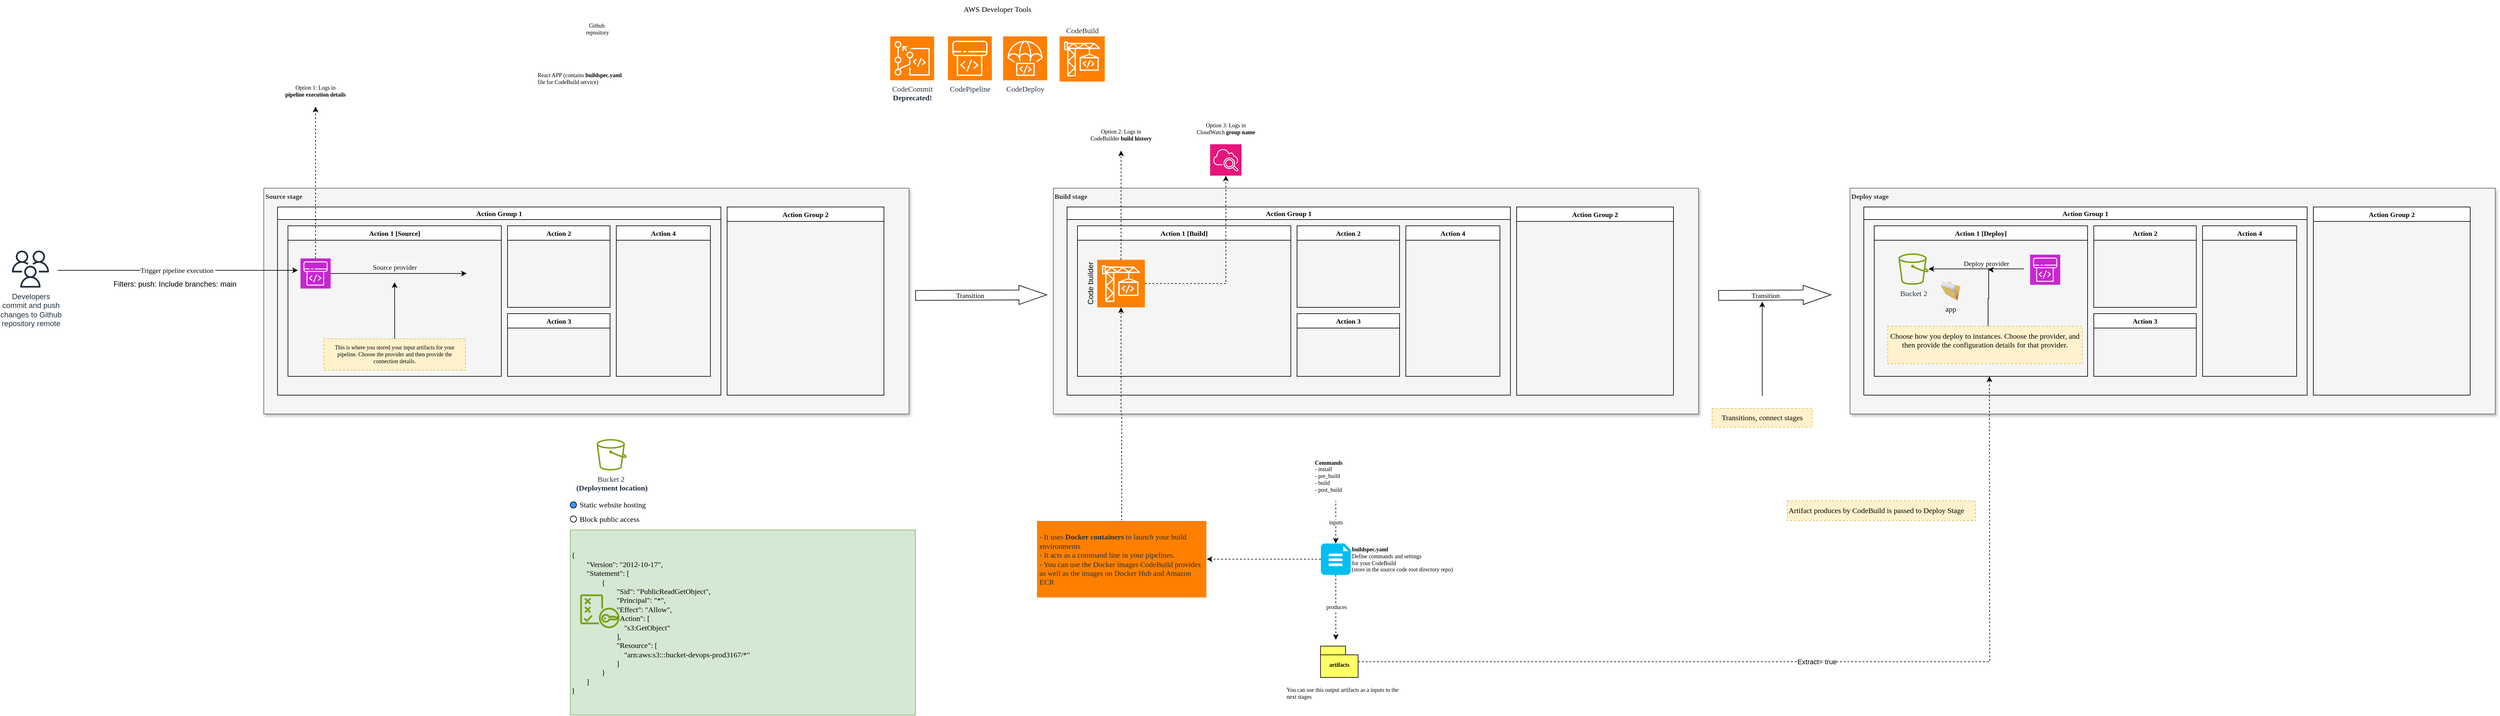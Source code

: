 <mxfile version="24.7.13">
  <diagram name="Page-1" id="1NvH-y7TEMCyPQ8jifrG">
    <mxGraphModel dx="2810" dy="3038" grid="1" gridSize="10" guides="1" tooltips="1" connect="1" arrows="1" fold="1" page="1" pageScale="1" pageWidth="850" pageHeight="1100" math="0" shadow="0">
      <root>
        <mxCell id="0" />
        <mxCell id="1" parent="0" />
        <mxCell id="BULDakXjqyvBfwC28KaT-1" value="&lt;b style=&quot;font-size: 11px;&quot;&gt;Source stage&lt;/b&gt;" style="rounded=0;whiteSpace=wrap;html=1;fillColor=#f5f5f5;verticalAlign=top;align=left;shadow=1;fontColor=#333333;strokeColor=#666666;fontFamily=Roboto Mono;fontSource=https%3A%2F%2Ffonts.googleapis.com%2Fcss%3Ffamily%3DRoboto%2BMono;fontSize=11;" vertex="1" parent="1">
          <mxGeometry x="211.5" y="-370" width="1028.5" height="360" as="geometry" />
        </mxCell>
        <mxCell id="BULDakXjqyvBfwC28KaT-3" value="Bucket 2&amp;nbsp;&lt;div&gt;&lt;b&gt;(Deployment location)&lt;/b&gt;&lt;/div&gt;" style="sketch=0;outlineConnect=0;fontColor=#232F3E;gradientColor=none;fillColor=#7AA116;strokeColor=none;dashed=0;verticalLabelPosition=bottom;verticalAlign=top;align=center;html=1;fontSize=12;fontStyle=0;aspect=fixed;pointerEvents=1;shape=mxgraph.aws4.bucket;fontFamily=Roboto Mono;fontSource=https%3A%2F%2Ffonts.googleapis.com%2Fcss%3Ffamily%3DRoboto%2BMono;" vertex="1" parent="1">
          <mxGeometry x="741.92" y="30" width="48.08" height="50" as="geometry" />
        </mxCell>
        <mxCell id="BULDakXjqyvBfwC28KaT-4" value="" style="group;fontFamily=Roboto Mono;fontSource=https%3A%2F%2Ffonts.googleapis.com%2Fcss%3Ffamily%3DRoboto%2BMono;" vertex="1" connectable="0" parent="1">
          <mxGeometry x="700" y="175" width="550" height="295" as="geometry" />
        </mxCell>
        <mxCell id="BULDakXjqyvBfwC28KaT-5" value="&lt;div&gt;{&lt;/div&gt;&lt;div&gt;&lt;span style=&quot;white-space: normal;&quot;&gt;&lt;span style=&quot;white-space:pre&quot;&gt;&#x9;&lt;/span&gt;&quot;Version&quot;: &quot;2012-10-17&quot;,&lt;/span&gt;&lt;/div&gt;&lt;div&gt;&lt;span style=&quot;white-space: normal;&quot;&gt;&lt;span style=&quot;white-space:pre&quot;&gt;&#x9;&lt;/span&gt;&quot;Statement&quot;: [&lt;/span&gt;&lt;/div&gt;&lt;div&gt;&lt;span style=&quot;white-space: normal;&quot;&gt;&lt;span style=&quot;white-space:pre&quot;&gt;&#x9;&#x9;&lt;/span&gt;{&lt;/span&gt;&lt;/div&gt;&lt;div&gt;&lt;span style=&quot;white-space: normal;&quot;&gt;&lt;span style=&quot;white-space:pre&quot;&gt;&#x9;&#x9;&#x9;&lt;/span&gt;&quot;Sid&quot;: &quot;PublicReadGetObject&quot;,&lt;/span&gt;&lt;/div&gt;&lt;div&gt;&lt;span style=&quot;white-space: normal;&quot;&gt;&lt;span style=&quot;white-space:pre&quot;&gt;&#x9;&#x9;&#x9;&lt;/span&gt;&quot;Principal&quot;: &quot;*&quot;,&lt;/span&gt;&lt;/div&gt;&lt;div&gt;&lt;span style=&quot;white-space: normal;&quot;&gt;&lt;span style=&quot;white-space:pre&quot;&gt;&#x9;&#x9;&#x9;&lt;/span&gt;&quot;Effect&quot;: &quot;Allow&quot;,&lt;/span&gt;&lt;/div&gt;&lt;div&gt;&lt;span style=&quot;white-space: normal;&quot;&gt;&lt;span style=&quot;white-space:pre&quot;&gt;&#x9;&#x9;&#x9;&lt;/span&gt;&quot;Action&quot;: [&lt;/span&gt;&lt;/div&gt;&lt;div&gt;&lt;span style=&quot;white-space: normal;&quot;&gt;&lt;span style=&quot;white-space:pre&quot;&gt;&#x9;&#x9;&#x9;&lt;/span&gt;&amp;nbsp; &amp;nbsp; &quot;s3:GetObject&quot;&lt;/span&gt;&lt;/div&gt;&lt;div&gt;&lt;span style=&quot;white-space: normal;&quot;&gt;&lt;span style=&quot;white-space:pre&quot;&gt;&#x9;&#x9;&#x9;&lt;/span&gt;],&lt;/span&gt;&lt;/div&gt;&lt;div&gt;&lt;span style=&quot;white-space: normal;&quot;&gt;&lt;span style=&quot;white-space:pre&quot;&gt;&#x9;&#x9;&#x9;&lt;/span&gt;&quot;Resource&quot;: [&lt;/span&gt;&lt;/div&gt;&lt;div&gt;&lt;span style=&quot;white-space: normal;&quot;&gt;&lt;span style=&quot;white-space:pre&quot;&gt;&#x9;&#x9;&#x9;&lt;/span&gt;&amp;nbsp; &amp;nbsp; &quot;arn:aws:s3:::bucket-devops-prod3167/*&quot;&lt;/span&gt;&lt;/div&gt;&lt;div&gt;&lt;span style=&quot;white-space: normal;&quot;&gt;&lt;span style=&quot;white-space:pre&quot;&gt;&#x9;&#x9;&#x9;&lt;/span&gt;]&lt;/span&gt;&lt;/div&gt;&lt;div&gt;&lt;span style=&quot;white-space: normal;&quot;&gt;&lt;span style=&quot;white-space:pre&quot;&gt;&#x9;&#x9;&lt;/span&gt;}&lt;/span&gt;&lt;/div&gt;&lt;div&gt;&lt;span style=&quot;white-space: normal;&quot;&gt;&lt;span style=&quot;white-space:pre&quot;&gt;&#x9;&lt;/span&gt;]&lt;/span&gt;&lt;/div&gt;&lt;div&gt;}&lt;/div&gt;" style="text;html=1;align=left;verticalAlign=middle;whiteSpace=wrap;rounded=0;fillColor=#d5e8d4;strokeColor=#82b366;fontFamily=Roboto Mono;fontSource=https%3A%2F%2Ffonts.googleapis.com%2Fcss%3Ffamily%3DRoboto%2BMono;" vertex="1" parent="BULDakXjqyvBfwC28KaT-4">
          <mxGeometry width="550" height="295" as="geometry" />
        </mxCell>
        <mxCell id="BULDakXjqyvBfwC28KaT-6" value="" style="sketch=0;outlineConnect=0;fontColor=#232F3E;gradientColor=none;fillColor=#7AA116;strokeColor=none;dashed=0;verticalLabelPosition=bottom;verticalAlign=top;align=center;html=1;fontSize=12;fontStyle=0;aspect=fixed;pointerEvents=1;shape=mxgraph.aws4.policy;fontFamily=Roboto Mono;fontSource=https%3A%2F%2Ffonts.googleapis.com%2Fcss%3Ffamily%3DRoboto%2BMono;" vertex="1" parent="BULDakXjqyvBfwC28KaT-4">
          <mxGeometry x="15.714" y="102.609" width="62.777" height="53.92" as="geometry" />
        </mxCell>
        <mxCell id="BULDakXjqyvBfwC28KaT-7" value="&lt;div&gt;&lt;br&gt;&lt;/div&gt;&lt;div&gt;Static website hosting&lt;/div&gt;&lt;div&gt;&lt;br&gt;&lt;/div&gt;" style="html=1;shadow=0;dashed=0;shape=mxgraph.bootstrap.radioButton2;labelPosition=right;verticalLabelPosition=middle;align=left;verticalAlign=middle;gradientColor=none;fillColor=#3399FF;checked=0;spacing=5;checkedFill=#0085FC;checkedStroke=#ffffff;fontFamily=Roboto Mono;fontSource=https%3A%2F%2Ffonts.googleapis.com%2Fcss%3Ffamily%3DRoboto%2BMono;" vertex="1" parent="1">
          <mxGeometry x="700" y="130" width="10" height="10" as="geometry" />
        </mxCell>
        <mxCell id="BULDakXjqyvBfwC28KaT-8" value="&lt;div&gt;&lt;br&gt;&lt;/div&gt;&lt;div&gt;&lt;div&gt;Block public&amp;nbsp;&lt;span style=&quot;background-color: initial;&quot;&gt;access&lt;/span&gt;&lt;/div&gt;&lt;/div&gt;&lt;div&gt;&lt;br&gt;&lt;/div&gt;" style="html=1;shadow=0;dashed=0;shape=mxgraph.bootstrap.radioButton2;labelPosition=right;verticalLabelPosition=middle;align=left;verticalAlign=middle;gradientColor=none;fillColor=#FFFFFF;checked=0;spacing=5;checkedFill=#0085FC;checkedStroke=#ffffff;fontFamily=Roboto Mono;fontSource=https%3A%2F%2Ffonts.googleapis.com%2Fcss%3Ffamily%3DRoboto%2BMono;" vertex="1" parent="1">
          <mxGeometry x="700" y="152.5" width="10" height="10" as="geometry" />
        </mxCell>
        <mxCell id="BULDakXjqyvBfwC28KaT-10" value="Transition" style="shape=flexArrow;endArrow=classic;html=1;rounded=0;endWidth=13.684;endSize=14.414;width=15.789;fontFamily=Roboto Mono;fontSource=https%3A%2F%2Ffonts.googleapis.com%2Fcss%3Ffamily%3DRoboto%2BMono;" edge="1" parent="1">
          <mxGeometry x="-0.167" width="50" height="50" relative="1" as="geometry">
            <mxPoint x="2530" y="-199" as="sourcePoint" />
            <mxPoint x="2710" y="-200" as="targetPoint" />
            <mxPoint as="offset" />
          </mxGeometry>
        </mxCell>
        <mxCell id="BULDakXjqyvBfwC28KaT-11" style="edgeStyle=orthogonalEdgeStyle;rounded=0;orthogonalLoop=1;jettySize=auto;html=1;fontFamily=Roboto Mono;fontSource=https%3A%2F%2Ffonts.googleapis.com%2Fcss%3Ffamily%3DRoboto%2BMono;" edge="1" parent="1">
          <mxGeometry relative="1" as="geometry">
            <mxPoint x="2600" y="-189" as="targetPoint" />
            <mxPoint x="2600" y="-39" as="sourcePoint" />
          </mxGeometry>
        </mxCell>
        <mxCell id="BULDakXjqyvBfwC28KaT-12" value="&lt;div&gt;Transitions, connect stages&lt;/div&gt;" style="text;html=1;align=center;verticalAlign=middle;whiteSpace=wrap;rounded=0;strokeColor=#d6b656;dashed=1;fillColor=#fff2cc;fontFamily=Roboto Mono;fontSource=https%3A%2F%2Ffonts.googleapis.com%2Fcss%3Ffamily%3DRoboto%2BMono;" vertex="1" parent="1">
          <mxGeometry x="2520" y="-19" width="160" height="30" as="geometry" />
        </mxCell>
        <mxCell id="BULDakXjqyvBfwC28KaT-13" value="Trigger pipeline execution&amp;nbsp;" style="edgeStyle=orthogonalEdgeStyle;rounded=0;orthogonalLoop=1;jettySize=auto;html=1;fontFamily=Roboto Mono;fontSource=https%3A%2F%2Ffonts.googleapis.com%2Fcss%3Ffamily%3DRoboto%2BMono;" edge="1" parent="1">
          <mxGeometry relative="1" as="geometry">
            <mxPoint x="-117.307" y="-239" as="sourcePoint" />
            <mxPoint x="265.886" y="-239.043" as="targetPoint" />
          </mxGeometry>
        </mxCell>
        <mxCell id="BULDakXjqyvBfwC28KaT-15" value="Transition" style="shape=flexArrow;endArrow=classic;html=1;rounded=0;endWidth=13.684;endSize=14.414;width=15.789;fontFamily=Roboto Mono;fontSource=https%3A%2F%2Ffonts.googleapis.com%2Fcss%3Ffamily%3DRoboto%2BMono;" edge="1" parent="1">
          <mxGeometry x="-0.167" width="50" height="50" relative="1" as="geometry">
            <mxPoint x="1250" y="-199" as="sourcePoint" />
            <mxPoint x="1460" y="-200" as="targetPoint" />
            <mxPoint as="offset" />
          </mxGeometry>
        </mxCell>
        <mxCell id="BULDakXjqyvBfwC28KaT-19" value="Action Group 1" style="swimlane;startSize=20;fontFamily=Roboto Mono;fontSource=https%3A%2F%2Ffonts.googleapis.com%2Fcss%3Ffamily%3DRoboto%2BMono;fontSize=11;" vertex="1" parent="1">
          <mxGeometry x="233.38" y="-340" width="706.7" height="300" as="geometry">
            <mxRectangle x="340" y="-110" width="50" height="40" as="alternateBounds" />
          </mxGeometry>
        </mxCell>
        <mxCell id="BULDakXjqyvBfwC28KaT-20" value="Action 1 [Source]" style="swimlane;startSize=23;fontFamily=Roboto Mono;fontSource=https%3A%2F%2Ffonts.googleapis.com%2Fcss%3Ffamily%3DRoboto%2BMono;fontSize=11;" vertex="1" parent="BULDakXjqyvBfwC28KaT-19">
          <mxGeometry x="16.62" y="30" width="340.08" height="240" as="geometry">
            <mxRectangle x="-170" y="-320" width="70" height="30" as="alternateBounds" />
          </mxGeometry>
        </mxCell>
        <mxCell id="BULDakXjqyvBfwC28KaT-24" style="edgeStyle=orthogonalEdgeStyle;rounded=0;orthogonalLoop=1;jettySize=auto;html=1;fontFamily=Roboto Mono;fontSource=https%3A%2F%2Ffonts.googleapis.com%2Fcss%3Ffamily%3DRoboto%2BMono;fontSize=11;" edge="1" parent="BULDakXjqyvBfwC28KaT-20" source="BULDakXjqyvBfwC28KaT-25">
          <mxGeometry relative="1" as="geometry">
            <mxPoint x="170" y="90" as="targetPoint" />
          </mxGeometry>
        </mxCell>
        <mxCell id="BULDakXjqyvBfwC28KaT-25" value="This is where you stored your input artifacts for your pipeline. Choose the provider and then provide the connection details." style="text;html=1;align=center;verticalAlign=middle;whiteSpace=wrap;rounded=0;strokeColor=#d6b656;dashed=1;fillColor=#fff2cc;fontFamily=Roboto Mono;fontSource=https%3A%2F%2Ffonts.googleapis.com%2Fcss%3Ffamily%3DRoboto%2BMono;fontSize=9;" vertex="1" parent="BULDakXjqyvBfwC28KaT-20">
          <mxGeometry x="57.06" y="180" width="225.96" height="50" as="geometry" />
        </mxCell>
        <mxCell id="BULDakXjqyvBfwC28KaT-22" value="" style="sketch=0;points=[[0,0,0],[0.25,0,0],[0.5,0,0],[0.75,0,0],[1,0,0],[0,1,0],[0.25,1,0],[0.5,1,0],[0.75,1,0],[1,1,0],[0,0.25,0],[0,0.5,0],[0,0.75,0],[1,0.25,0],[1,0.5,0],[1,0.75,0]];outlineConnect=0;fontColor=#232F3E;fillColor=#C925D1;strokeColor=#ffffff;dashed=0;verticalLabelPosition=bottom;verticalAlign=top;align=center;html=1;fontSize=11;fontStyle=0;aspect=fixed;shape=mxgraph.aws4.resourceIcon;resIcon=mxgraph.aws4.codepipeline;fontFamily=Roboto Mono;fontSource=https%3A%2F%2Ffonts.googleapis.com%2Fcss%3Ffamily%3DRoboto%2BMono;" vertex="1" parent="BULDakXjqyvBfwC28KaT-20">
          <mxGeometry x="20" y="52" width="48" height="48" as="geometry" />
        </mxCell>
        <mxCell id="BULDakXjqyvBfwC28KaT-26" value="Action 2" style="swimlane;startSize=23;fontFamily=Roboto Mono;fontSource=https%3A%2F%2Ffonts.googleapis.com%2Fcss%3Ffamily%3DRoboto%2BMono;fontSize=11;" vertex="1" parent="BULDakXjqyvBfwC28KaT-19">
          <mxGeometry x="366.62" y="30" width="163.38" height="130" as="geometry">
            <mxRectangle x="-170" y="-320" width="70" height="30" as="alternateBounds" />
          </mxGeometry>
        </mxCell>
        <mxCell id="BULDakXjqyvBfwC28KaT-27" value="Action 3" style="swimlane;startSize=23;fontFamily=Roboto Mono;fontSource=https%3A%2F%2Ffonts.googleapis.com%2Fcss%3Ffamily%3DRoboto%2BMono;fontSize=11;" vertex="1" parent="BULDakXjqyvBfwC28KaT-19">
          <mxGeometry x="366.62" y="170" width="163.38" height="100" as="geometry">
            <mxRectangle x="-170" y="-320" width="70" height="30" as="alternateBounds" />
          </mxGeometry>
        </mxCell>
        <mxCell id="BULDakXjqyvBfwC28KaT-28" value="Action 4" style="swimlane;startSize=23;fontFamily=Roboto Mono;fontSource=https%3A%2F%2Ffonts.googleapis.com%2Fcss%3Ffamily%3DRoboto%2BMono;fontSize=11;" vertex="1" parent="BULDakXjqyvBfwC28KaT-19">
          <mxGeometry x="540" y="30" width="150" height="240" as="geometry">
            <mxRectangle x="-170" y="-320" width="70" height="30" as="alternateBounds" />
          </mxGeometry>
        </mxCell>
        <mxCell id="BULDakXjqyvBfwC28KaT-29" value="Action Group 2" style="swimlane;startSize=23;fontFamily=Roboto Mono;fontSource=https%3A%2F%2Ffonts.googleapis.com%2Fcss%3Ffamily%3DRoboto%2BMono;fontSize=11;" vertex="1" parent="1">
          <mxGeometry x="950" y="-340" width="250" height="300" as="geometry" />
        </mxCell>
        <mxCell id="BULDakXjqyvBfwC28KaT-30" value="&lt;b style=&quot;font-size: 11px;&quot;&gt;Build stage&lt;/b&gt;" style="rounded=0;whiteSpace=wrap;html=1;fillColor=#f5f5f5;verticalAlign=top;align=left;shadow=1;fontColor=#333333;strokeColor=#666666;fontFamily=Roboto Mono;fontSource=https%3A%2F%2Ffonts.googleapis.com%2Fcss%3Ffamily%3DRoboto%2BMono;fontSize=11;" vertex="1" parent="1">
          <mxGeometry x="1470" y="-370" width="1028.5" height="360" as="geometry" />
        </mxCell>
        <mxCell id="BULDakXjqyvBfwC28KaT-31" value="Action Group 1" style="swimlane;startSize=20;fontFamily=Roboto Mono;fontSource=https%3A%2F%2Ffonts.googleapis.com%2Fcss%3Ffamily%3DRoboto%2BMono;fontSize=11;" vertex="1" parent="1">
          <mxGeometry x="1491.88" y="-340" width="706.7" height="300" as="geometry">
            <mxRectangle x="340" y="-110" width="50" height="40" as="alternateBounds" />
          </mxGeometry>
        </mxCell>
        <mxCell id="BULDakXjqyvBfwC28KaT-32" value="Action 1 [Build]" style="swimlane;startSize=23;fontFamily=Roboto Mono;fontSource=https%3A%2F%2Ffonts.googleapis.com%2Fcss%3Ffamily%3DRoboto%2BMono;fontSize=11;" vertex="1" parent="BULDakXjqyvBfwC28KaT-31">
          <mxGeometry x="16.62" y="30" width="340.08" height="240" as="geometry">
            <mxRectangle x="-170" y="-320" width="70" height="30" as="alternateBounds" />
          </mxGeometry>
        </mxCell>
        <mxCell id="BULDakXjqyvBfwC28KaT-102" value="Code builder" style="text;html=1;align=center;verticalAlign=middle;whiteSpace=wrap;rounded=0;horizontal=0;" vertex="1" parent="BULDakXjqyvBfwC28KaT-32">
          <mxGeometry x="11.5" y="47.03" width="19" height="90" as="geometry" />
        </mxCell>
        <mxCell id="BULDakXjqyvBfwC28KaT-36" value="Action 2" style="swimlane;startSize=23;fontFamily=Roboto Mono;fontSource=https%3A%2F%2Ffonts.googleapis.com%2Fcss%3Ffamily%3DRoboto%2BMono;fontSize=11;" vertex="1" parent="BULDakXjqyvBfwC28KaT-31">
          <mxGeometry x="366.62" y="30" width="163.38" height="130" as="geometry">
            <mxRectangle x="-170" y="-320" width="70" height="30" as="alternateBounds" />
          </mxGeometry>
        </mxCell>
        <mxCell id="BULDakXjqyvBfwC28KaT-37" value="Action 3" style="swimlane;startSize=23;fontFamily=Roboto Mono;fontSource=https%3A%2F%2Ffonts.googleapis.com%2Fcss%3Ffamily%3DRoboto%2BMono;fontSize=11;" vertex="1" parent="BULDakXjqyvBfwC28KaT-31">
          <mxGeometry x="366.62" y="170" width="163.38" height="100" as="geometry">
            <mxRectangle x="-170" y="-320" width="70" height="30" as="alternateBounds" />
          </mxGeometry>
        </mxCell>
        <mxCell id="BULDakXjqyvBfwC28KaT-38" value="Action 4" style="swimlane;startSize=23;fontFamily=Roboto Mono;fontSource=https%3A%2F%2Ffonts.googleapis.com%2Fcss%3Ffamily%3DRoboto%2BMono;fontSize=11;" vertex="1" parent="BULDakXjqyvBfwC28KaT-31">
          <mxGeometry x="540" y="30" width="150" height="240" as="geometry">
            <mxRectangle x="-170" y="-320" width="70" height="30" as="alternateBounds" />
          </mxGeometry>
        </mxCell>
        <mxCell id="BULDakXjqyvBfwC28KaT-39" value="Action Group 2" style="swimlane;startSize=23;fontFamily=Roboto Mono;fontSource=https%3A%2F%2Ffonts.googleapis.com%2Fcss%3Ffamily%3DRoboto%2BMono;fontSize=11;" vertex="1" parent="1">
          <mxGeometry x="2208.5" y="-340" width="250" height="300" as="geometry" />
        </mxCell>
        <mxCell id="BULDakXjqyvBfwC28KaT-40" value="&lt;b style=&quot;font-size: 11px;&quot;&gt;Deploy stage&lt;/b&gt;" style="rounded=0;whiteSpace=wrap;html=1;fillColor=#f5f5f5;verticalAlign=top;align=left;shadow=1;fontColor=#333333;strokeColor=#666666;fontFamily=Roboto Mono;fontSource=https%3A%2F%2Ffonts.googleapis.com%2Fcss%3Ffamily%3DRoboto%2BMono;fontSize=11;" vertex="1" parent="1">
          <mxGeometry x="2740" y="-370" width="1028.5" height="360" as="geometry" />
        </mxCell>
        <mxCell id="BULDakXjqyvBfwC28KaT-41" value="Action Group 1" style="swimlane;startSize=20;fontFamily=Roboto Mono;fontSource=https%3A%2F%2Ffonts.googleapis.com%2Fcss%3Ffamily%3DRoboto%2BMono;fontSize=11;" vertex="1" parent="1">
          <mxGeometry x="2761.88" y="-340" width="706.7" height="300" as="geometry">
            <mxRectangle x="2761.88" y="-340" width="50" height="40" as="alternateBounds" />
          </mxGeometry>
        </mxCell>
        <mxCell id="BULDakXjqyvBfwC28KaT-42" value="Action 1 [Deploy]" style="swimlane;startSize=23;fontFamily=Roboto Mono;fontSource=https%3A%2F%2Ffonts.googleapis.com%2Fcss%3Ffamily%3DRoboto%2BMono;fontSize=11;" vertex="1" parent="BULDakXjqyvBfwC28KaT-41">
          <mxGeometry x="16.62" y="30" width="340.08" height="240" as="geometry">
            <mxRectangle x="16.62" y="30" width="70" height="30" as="alternateBounds" />
          </mxGeometry>
        </mxCell>
        <mxCell id="BULDakXjqyvBfwC28KaT-43" value="Action 2" style="swimlane;startSize=23;fontFamily=Roboto Mono;fontSource=https%3A%2F%2Ffonts.googleapis.com%2Fcss%3Ffamily%3DRoboto%2BMono;fontSize=11;" vertex="1" parent="BULDakXjqyvBfwC28KaT-41">
          <mxGeometry x="366.62" y="30" width="163.38" height="130" as="geometry">
            <mxRectangle x="-170" y="-320" width="70" height="30" as="alternateBounds" />
          </mxGeometry>
        </mxCell>
        <mxCell id="BULDakXjqyvBfwC28KaT-44" value="Action 3" style="swimlane;startSize=23;fontFamily=Roboto Mono;fontSource=https%3A%2F%2Ffonts.googleapis.com%2Fcss%3Ffamily%3DRoboto%2BMono;fontSize=11;" vertex="1" parent="BULDakXjqyvBfwC28KaT-41">
          <mxGeometry x="366.62" y="170" width="163.38" height="100" as="geometry">
            <mxRectangle x="-170" y="-320" width="70" height="30" as="alternateBounds" />
          </mxGeometry>
        </mxCell>
        <mxCell id="BULDakXjqyvBfwC28KaT-45" value="Action 4" style="swimlane;startSize=23;fontFamily=Roboto Mono;fontSource=https%3A%2F%2Ffonts.googleapis.com%2Fcss%3Ffamily%3DRoboto%2BMono;fontSize=11;" vertex="1" parent="BULDakXjqyvBfwC28KaT-41">
          <mxGeometry x="540" y="30" width="150" height="240" as="geometry">
            <mxRectangle x="-170" y="-320" width="70" height="30" as="alternateBounds" />
          </mxGeometry>
        </mxCell>
        <mxCell id="BULDakXjqyvBfwC28KaT-46" value="Action Group 2" style="swimlane;startSize=23;fontFamily=Roboto Mono;fontSource=https%3A%2F%2Ffonts.googleapis.com%2Fcss%3Ffamily%3DRoboto%2BMono;fontSize=11;" vertex="1" parent="1">
          <mxGeometry x="3478.5" y="-340" width="250" height="300" as="geometry" />
        </mxCell>
        <mxCell id="BULDakXjqyvBfwC28KaT-47" value="Deploy provider" style="edgeStyle=orthogonalEdgeStyle;rounded=0;orthogonalLoop=1;jettySize=auto;html=1;fontFamily=Roboto Mono;fontSource=https%3A%2F%2Ffonts.googleapis.com%2Fcss%3Ffamily%3DRoboto%2BMono;" edge="1" parent="1">
          <mxGeometry x="-0.21" y="-9" relative="1" as="geometry">
            <mxPoint x="3017.01" y="-241.34" as="sourcePoint" />
            <mxPoint x="2865.084" y="-241.306" as="targetPoint" />
            <mxPoint as="offset" />
          </mxGeometry>
        </mxCell>
        <mxCell id="BULDakXjqyvBfwC28KaT-48" value="" style="sketch=0;points=[[0,0,0],[0.25,0,0],[0.5,0,0],[0.75,0,0],[1,0,0],[0,1,0],[0.25,1,0],[0.5,1,0],[0.75,1,0],[1,1,0],[0,0.25,0],[0,0.5,0],[0,0.75,0],[1,0.25,0],[1,0.5,0],[1,0.75,0]];outlineConnect=0;fontColor=#232F3E;fillColor=#C925D1;strokeColor=#ffffff;dashed=0;verticalLabelPosition=bottom;verticalAlign=top;align=center;html=1;fontSize=12;fontStyle=0;aspect=fixed;shape=mxgraph.aws4.resourceIcon;resIcon=mxgraph.aws4.codepipeline;fontFamily=Roboto Mono;fontSource=https%3A%2F%2Ffonts.googleapis.com%2Fcss%3Ffamily%3DRoboto%2BMono;" vertex="1" parent="1">
          <mxGeometry x="3027" y="-264" width="48" height="48" as="geometry" />
        </mxCell>
        <mxCell id="BULDakXjqyvBfwC28KaT-49" style="edgeStyle=orthogonalEdgeStyle;rounded=0;orthogonalLoop=1;jettySize=auto;html=1;fontFamily=Roboto Mono;fontSource=https%3A%2F%2Ffonts.googleapis.com%2Fcss%3Ffamily%3DRoboto%2BMono;" edge="1" parent="1" source="BULDakXjqyvBfwC28KaT-50">
          <mxGeometry relative="1" as="geometry">
            <mxPoint x="2960" y="-240" as="targetPoint" />
            <Array as="points">
              <mxPoint x="2960" y="-194" />
              <mxPoint x="2961" y="-194" />
              <mxPoint x="2961" y="-240" />
            </Array>
          </mxGeometry>
        </mxCell>
        <mxCell id="BULDakXjqyvBfwC28KaT-50" value="&lt;div&gt;Choose how you deploy to instances. Choose the provider, and then provide the configuration details for that provider.&lt;/div&gt;&lt;div&gt;&lt;br&gt;&lt;/div&gt;" style="text;html=1;align=center;verticalAlign=middle;whiteSpace=wrap;rounded=0;strokeColor=#d6b656;dashed=1;fillColor=#fff2cc;fontFamily=Roboto Mono;fontSource=https%3A%2F%2Ffonts.googleapis.com%2Fcss%3Ffamily%3DRoboto%2BMono;" vertex="1" parent="1">
          <mxGeometry x="2800" y="-150" width="310" height="60" as="geometry" />
        </mxCell>
        <mxCell id="BULDakXjqyvBfwC28KaT-51" value="app" style="image;html=1;image=img/lib/clip_art/general/Full_Folder_128x128.png;fontFamily=Roboto Mono;fontSource=https%3A%2F%2Ffonts.googleapis.com%2Fcss%3Ffamily%3DRoboto%2BMono;" vertex="1" parent="1">
          <mxGeometry x="2880" y="-221.87" width="40" height="31" as="geometry" />
        </mxCell>
        <mxCell id="BULDakXjqyvBfwC28KaT-52" value="Bucket 2" style="sketch=0;outlineConnect=0;fontColor=#232F3E;gradientColor=none;fillColor=#7AA116;strokeColor=none;dashed=0;verticalLabelPosition=bottom;verticalAlign=top;align=center;html=1;fontSize=12;fontStyle=0;aspect=fixed;pointerEvents=1;shape=mxgraph.aws4.bucket;fontFamily=Roboto Mono;fontSource=https%3A%2F%2Ffonts.googleapis.com%2Fcss%3Ffamily%3DRoboto%2BMono;" vertex="1" parent="1">
          <mxGeometry x="2817" y="-266" width="48.08" height="50" as="geometry" />
        </mxCell>
        <mxCell id="BULDakXjqyvBfwC28KaT-53" value="CodeBuild" style="sketch=0;points=[[0,0,0],[0.25,0,0],[0.5,0,0],[0.75,0,0],[1,0,0],[0,1,0],[0.25,1,0],[0.5,1,0],[0.75,1,0],[1,1,0],[0,0.25,0],[0,0.5,0],[0,0.75,0],[1,0.25,0],[1,0.5,0],[1,0.75,0]];outlineConnect=0;fontColor=#232F3E;fillColor=#FF8000;strokeColor=#ffffff;dashed=0;verticalLabelPosition=top;verticalAlign=bottom;align=center;html=1;fontSize=12;fontStyle=0;aspect=fixed;shape=mxgraph.aws4.resourceIcon;resIcon=mxgraph.aws4.codebuild;fontFamily=Roboto Mono;fontSource=https%3A%2F%2Ffonts.googleapis.com%2Fcss%3Ffamily%3DRoboto%2BMono;horizontal=1;labelPosition=center;" vertex="1" parent="1">
          <mxGeometry x="1480" y="-612" width="72" height="72" as="geometry" />
        </mxCell>
        <mxCell id="BULDakXjqyvBfwC28KaT-54" value="CodeCommit&lt;div&gt;&lt;b&gt;Deprecated!&lt;/b&gt;&lt;/div&gt;" style="sketch=0;points=[[0,0,0],[0.25,0,0],[0.5,0,0],[0.75,0,0],[1,0,0],[0,1,0],[0.25,1,0],[0.5,1,0],[0.75,1,0],[1,1,0],[0,0.25,0],[0,0.5,0],[0,0.75,0],[1,0.25,0],[1,0.5,0],[1,0.75,0]];outlineConnect=0;fontColor=#232F3E;fillColor=#FF8000;strokeColor=#ffffff;dashed=0;verticalLabelPosition=bottom;verticalAlign=top;align=center;html=1;fontSize=12;fontStyle=0;aspect=fixed;shape=mxgraph.aws4.resourceIcon;resIcon=mxgraph.aws4.codecommit;fontFamily=Roboto Mono;fontSource=https%3A%2F%2Ffonts.googleapis.com%2Fcss%3Ffamily%3DRoboto%2BMono;" vertex="1" parent="1">
          <mxGeometry x="1210" y="-612" width="70" height="70" as="geometry" />
        </mxCell>
        <mxCell id="BULDakXjqyvBfwC28KaT-55" value="CodeDeploy" style="sketch=0;points=[[0,0,0],[0.25,0,0],[0.5,0,0],[0.75,0,0],[1,0,0],[0,1,0],[0.25,1,0],[0.5,1,0],[0.75,1,0],[1,1,0],[0,0.25,0],[0,0.5,0],[0,0.75,0],[1,0.25,0],[1,0.5,0],[1,0.75,0]];outlineConnect=0;fontColor=#232F3E;fillColor=#FF8000;strokeColor=#ffffff;dashed=0;verticalLabelPosition=bottom;verticalAlign=top;align=center;html=1;fontSize=12;fontStyle=0;aspect=fixed;shape=mxgraph.aws4.resourceIcon;resIcon=mxgraph.aws4.codedeploy;fontFamily=Roboto Mono;fontSource=https%3A%2F%2Ffonts.googleapis.com%2Fcss%3Ffamily%3DRoboto%2BMono;" vertex="1" parent="1">
          <mxGeometry x="1390" y="-612" width="70" height="70" as="geometry" />
        </mxCell>
        <mxCell id="BULDakXjqyvBfwC28KaT-56" value="CodePipeline" style="sketch=0;points=[[0,0,0],[0.25,0,0],[0.5,0,0],[0.75,0,0],[1,0,0],[0,1,0],[0.25,1,0],[0.5,1,0],[0.75,1,0],[1,1,0],[0,0.25,0],[0,0.5,0],[0,0.75,0],[1,0.25,0],[1,0.5,0],[1,0.75,0]];outlineConnect=0;fontColor=#232F3E;fillColor=#FF8000;strokeColor=#ffffff;dashed=0;verticalLabelPosition=bottom;verticalAlign=top;align=center;html=1;fontSize=12;fontStyle=0;aspect=fixed;shape=mxgraph.aws4.resourceIcon;resIcon=mxgraph.aws4.codepipeline;fontFamily=Roboto Mono;fontSource=https%3A%2F%2Ffonts.googleapis.com%2Fcss%3Ffamily%3DRoboto%2BMono;" vertex="1" parent="1">
          <mxGeometry x="1302" y="-612" width="70" height="70" as="geometry" />
        </mxCell>
        <mxCell id="BULDakXjqyvBfwC28KaT-57" value="AWS Developer Tools" style="text;html=1;align=center;verticalAlign=middle;whiteSpace=wrap;rounded=0;fontFamily=Roboto Mono;fontSource=https%3A%2F%2Ffonts.googleapis.com%2Fcss%3Ffamily%3DRoboto%2BMono;" vertex="1" parent="1">
          <mxGeometry x="1242" y="-670" width="278" height="30" as="geometry" />
        </mxCell>
        <mxCell id="BULDakXjqyvBfwC28KaT-74" value="" style="shape=image;html=1;verticalAlign=bottom;verticalLabelPosition=top;labelBackgroundColor=none;imageAspect=0;aspect=fixed;image=https://cdn1.iconfinder.com/data/icons/picons-social/57/github_rounded-128.png;labelPosition=center;align=center;fontFamily=Roboto Mono;fontSource=https%3A%2F%2Ffonts.googleapis.com%2Fcss%3Ffamily%3DRoboto%2BMono;fontSize=9;" vertex="1" parent="1">
          <mxGeometry x="535" y="-256.5" width="45" height="45" as="geometry" />
        </mxCell>
        <mxCell id="BULDakXjqyvBfwC28KaT-77" value="Developers&lt;div&gt;commit and push&lt;/div&gt;&lt;div&gt;changes to Github&lt;/div&gt;&lt;div&gt;repository remote&lt;/div&gt;" style="sketch=0;outlineConnect=0;fontColor=#232F3E;gradientColor=none;fillColor=#232F3D;strokeColor=none;dashed=0;verticalLabelPosition=bottom;verticalAlign=top;align=center;html=1;fontSize=12;fontStyle=0;aspect=fixed;pointerEvents=1;shape=mxgraph.aws4.users;" vertex="1" parent="1">
          <mxGeometry x="-190" y="-270.5" width="59" height="59" as="geometry" />
        </mxCell>
        <mxCell id="BULDakXjqyvBfwC28KaT-23" value="Source provider" style="edgeStyle=orthogonalEdgeStyle;rounded=0;orthogonalLoop=1;jettySize=auto;html=1;exitX=1;exitY=0.5;exitDx=0;exitDy=0;exitPerimeter=0;fontFamily=Roboto Mono;fontSource=https%3A%2F%2Ffonts.googleapis.com%2Fcss%3Ffamily%3DRoboto%2BMono;fontSize=11;entryX=0;entryY=0.5;entryDx=0;entryDy=0;" edge="1" parent="1" source="BULDakXjqyvBfwC28KaT-22" target="BULDakXjqyvBfwC28KaT-74">
          <mxGeometry x="-0.066" y="10" relative="1" as="geometry">
            <mxPoint x="318.08" y="-238" as="targetPoint" />
            <mxPoint x="508.08" y="-238" as="sourcePoint" />
            <mxPoint as="offset" />
          </mxGeometry>
        </mxCell>
        <mxCell id="BULDakXjqyvBfwC28KaT-78" value="Filters: push: Include branches: main" style="text;html=1;align=left;verticalAlign=middle;whiteSpace=wrap;rounded=0;dashed=1;strokeColor=none;" vertex="1" parent="1">
          <mxGeometry x="-30" y="-222.37" width="200" height="10.87" as="geometry" />
        </mxCell>
        <mxCell id="BULDakXjqyvBfwC28KaT-101" style="edgeStyle=orthogonalEdgeStyle;rounded=0;orthogonalLoop=1;jettySize=auto;html=1;dashed=1;" edge="1" parent="1" source="BULDakXjqyvBfwC28KaT-79" target="BULDakXjqyvBfwC28KaT-100">
          <mxGeometry relative="1" as="geometry" />
        </mxCell>
        <mxCell id="BULDakXjqyvBfwC28KaT-79" value="" style="sketch=0;points=[[0,0,0],[0.25,0,0],[0.5,0,0],[0.75,0,0],[1,0,0],[0,1,0],[0.25,1,0],[0.5,1,0],[0.75,1,0],[1,1,0],[0,0.25,0],[0,0.5,0],[0,0.75,0],[1,0.25,0],[1,0.5,0],[1,0.75,0]];outlineConnect=0;fontColor=#232F3E;fillColor=#FF8000;strokeColor=#ffffff;dashed=0;verticalLabelPosition=top;verticalAlign=bottom;align=center;html=1;fontSize=12;fontStyle=0;aspect=fixed;shape=mxgraph.aws4.resourceIcon;resIcon=mxgraph.aws4.codebuild;fontFamily=Roboto Mono;fontSource=https%3A%2F%2Ffonts.googleapis.com%2Fcss%3Ffamily%3DRoboto%2BMono;horizontal=1;labelPosition=center;" vertex="1" parent="1">
          <mxGeometry x="1540" y="-255.93" width="75.93" height="75.93" as="geometry" />
        </mxCell>
        <mxCell id="BULDakXjqyvBfwC28KaT-83" value="React APP&amp;nbsp;&lt;span style=&quot;background-color: initial;&quot;&gt;(contains&amp;nbsp;&lt;/span&gt;&lt;b style=&quot;background-color: initial;&quot;&gt;buildspec.yaml&amp;nbsp;&lt;/b&gt;&lt;div style=&quot;font-size: 9px;&quot;&gt;file for CodeBuild service)&amp;nbsp;&lt;/div&gt;" style="text;html=1;align=left;verticalAlign=middle;whiteSpace=wrap;rounded=0;fontSize=9;fontFamily=Roboto Mono;fontSource=https%3A%2F%2Ffonts.googleapis.com%2Fcss%3Ffamily%3DRoboto%2BMono;" vertex="1" parent="1">
          <mxGeometry x="646.25" y="-560" width="192.5" height="30" as="geometry" />
        </mxCell>
        <mxCell id="BULDakXjqyvBfwC28KaT-93" style="edgeStyle=orthogonalEdgeStyle;rounded=0;orthogonalLoop=1;jettySize=auto;html=1;dashed=1;" edge="1" parent="1" source="BULDakXjqyvBfwC28KaT-85" target="BULDakXjqyvBfwC28KaT-79">
          <mxGeometry relative="1" as="geometry" />
        </mxCell>
        <mxCell id="BULDakXjqyvBfwC28KaT-85" value="&lt;div style=&quot;text-align: left;&quot;&gt;&lt;span style=&quot;background-color: initial;&quot;&gt;- It uses &lt;/span&gt;&lt;b style=&quot;background-color: initial;&quot;&gt;Docker containers &lt;/b&gt;&lt;span style=&quot;background-color: initial;&quot;&gt;to launch your build environments&lt;/span&gt;&lt;/div&gt;&lt;span style=&quot;background-color: initial;&quot;&gt;&lt;div style=&quot;text-align: left;&quot;&gt;&lt;span style=&quot;background-color: initial;&quot;&gt;- It acts as a command line in your pipelines.&lt;/span&gt;&lt;/div&gt;&lt;div style=&quot;text-align: left;&quot;&gt;&lt;span style=&quot;background-color: initial;&quot;&gt;- You can use the Docker images CodeBuild provides as well as the images on Docker Hub and Amazon ECR&amp;nbsp;&lt;/span&gt;&lt;/div&gt;&lt;/span&gt;" style="whiteSpace=wrap;html=1;fontFamily=Roboto Mono;verticalAlign=middle;fillColor=#FF8000;strokeColor=#ffffff;fontColor=#232F3E;sketch=0;dashed=0;fontStyle=0;fontSource=https%3A%2F%2Ffonts.googleapis.com%2Fcss%3Ffamily%3DRoboto%2BMono;align=center;labelPosition=center;verticalLabelPosition=middle;spacingTop=0;spacing=5;" vertex="1" parent="1">
          <mxGeometry x="1443.5" y="160" width="271" height="123" as="geometry" />
        </mxCell>
        <mxCell id="BULDakXjqyvBfwC28KaT-86" style="edgeStyle=orthogonalEdgeStyle;rounded=0;orthogonalLoop=1;jettySize=auto;html=1;entryX=1;entryY=0.5;entryDx=0;entryDy=0;dashed=1;" edge="1" parent="1" source="BULDakXjqyvBfwC28KaT-89" target="BULDakXjqyvBfwC28KaT-85">
          <mxGeometry relative="1" as="geometry" />
        </mxCell>
        <mxCell id="BULDakXjqyvBfwC28KaT-87" value="inputs" style="edgeStyle=orthogonalEdgeStyle;rounded=0;orthogonalLoop=1;jettySize=auto;html=1;dashed=1;startArrow=classic;startFill=1;endArrow=none;endFill=0;fontFamily=Roboto Mono;fontSource=https%3A%2F%2Ffonts.googleapis.com%2Fcss%3Ffamily%3DRoboto%2BMono;fontSize=9;" edge="1" parent="1" source="BULDakXjqyvBfwC28KaT-89" target="BULDakXjqyvBfwC28KaT-90">
          <mxGeometry relative="1" as="geometry" />
        </mxCell>
        <mxCell id="BULDakXjqyvBfwC28KaT-88" value="produces" style="edgeStyle=orthogonalEdgeStyle;rounded=0;orthogonalLoop=1;jettySize=auto;html=1;dashed=1;fontFamily=Roboto Mono;fontSource=https%3A%2F%2Ffonts.googleapis.com%2Fcss%3Ffamily%3DRoboto%2BMono;fontSize=9;" edge="1" parent="1" source="BULDakXjqyvBfwC28KaT-89">
          <mxGeometry relative="1" as="geometry">
            <mxPoint x="1920.342" y="350" as="targetPoint" />
          </mxGeometry>
        </mxCell>
        <mxCell id="BULDakXjqyvBfwC28KaT-89" value="&lt;b style=&quot;font-size: 9px;&quot;&gt;buildspec.yaml&lt;/b&gt;&lt;div style=&quot;font-size: 9px;&quot;&gt;Define commands and settings&lt;/div&gt;&lt;div style=&quot;font-size: 9px;&quot;&gt;for your CodeBuild&amp;nbsp;&lt;/div&gt;&lt;div style=&quot;font-size: 9px;&quot;&gt;(store in the source code root directory repo)&lt;/div&gt;" style="verticalLabelPosition=middle;html=1;verticalAlign=middle;align=left;strokeColor=none;fillColor=#00BEF2;shape=mxgraph.azure.file_2;pointerEvents=1;labelPosition=right;fontFamily=Roboto Mono;fontSource=https%3A%2F%2Ffonts.googleapis.com%2Fcss%3Ffamily%3DRoboto%2BMono;fontSize=9;" vertex="1" parent="1">
          <mxGeometry x="1896.5" y="196.5" width="47.5" height="50" as="geometry" />
        </mxCell>
        <mxCell id="BULDakXjqyvBfwC28KaT-90" value="&lt;div style=&quot;font-size: 9px;&quot;&gt;&lt;b style=&quot;font-size: 9px;&quot;&gt;Commands&lt;/b&gt;&lt;/div&gt;- install&lt;div style=&quot;font-size: 9px;&quot;&gt;- pre_build&lt;/div&gt;&lt;div style=&quot;font-size: 9px;&quot;&gt;- build&lt;/div&gt;&lt;div style=&quot;font-size: 9px;&quot;&gt;- post_build&lt;/div&gt;" style="text;html=1;align=left;verticalAlign=middle;whiteSpace=wrap;rounded=0;fontFamily=Roboto Mono;fontSource=https%3A%2F%2Ffonts.googleapis.com%2Fcss%3Ffamily%3DRoboto%2BMono;fontSize=9;" vertex="1" parent="1">
          <mxGeometry x="1884.63" y="50" width="71.25" height="78.5" as="geometry" />
        </mxCell>
        <mxCell id="BULDakXjqyvBfwC28KaT-104" value="Extract= true" style="edgeStyle=orthogonalEdgeStyle;rounded=0;orthogonalLoop=1;jettySize=auto;html=1;dashed=1;" edge="1" parent="1" source="BULDakXjqyvBfwC28KaT-91">
          <mxGeometry relative="1" as="geometry">
            <mxPoint x="2962.105" y="-70" as="targetPoint" />
          </mxGeometry>
        </mxCell>
        <mxCell id="BULDakXjqyvBfwC28KaT-91" value="artifacts" style="shape=folder;fontStyle=1;spacingTop=10;tabWidth=40;tabHeight=14;tabPosition=left;html=1;whiteSpace=wrap;fillColor=#FFFF66;fontFamily=Roboto Mono;fontSource=https%3A%2F%2Ffonts.googleapis.com%2Fcss%3Ffamily%3DRoboto%2BMono;fontSize=9;" vertex="1" parent="1">
          <mxGeometry x="1895.88" y="360" width="60" height="50" as="geometry" />
        </mxCell>
        <mxCell id="BULDakXjqyvBfwC28KaT-92" value="You can use this output artifacts as a inputs to the next stages" style="text;html=1;align=left;verticalAlign=middle;whiteSpace=wrap;rounded=0;fontFamily=Roboto Mono;fontSource=https%3A%2F%2Ffonts.googleapis.com%2Fcss%3Ffamily%3DRoboto%2BMono;fontSize=9;" vertex="1" parent="1">
          <mxGeometry x="1840" y="420" width="190.62" height="30" as="geometry" />
        </mxCell>
        <mxCell id="BULDakXjqyvBfwC28KaT-94" value="" style="sketch=0;points=[[0,0,0],[0.25,0,0],[0.5,0,0],[0.75,0,0],[1,0,0],[0,1,0],[0.25,1,0],[0.5,1,0],[0.75,1,0],[1,1,0],[0,0.25,0],[0,0.5,0],[0,0.75,0],[1,0.25,0],[1,0.5,0],[1,0.75,0]];points=[[0,0,0],[0.25,0,0],[0.5,0,0],[0.75,0,0],[1,0,0],[0,1,0],[0.25,1,0],[0.5,1,0],[0.75,1,0],[1,1,0],[0,0.25,0],[0,0.5,0],[0,0.75,0],[1,0.25,0],[1,0.5,0],[1,0.75,0]];outlineConnect=0;fontColor=#232F3E;fillColor=#E7157B;strokeColor=#ffffff;dashed=0;verticalLabelPosition=bottom;verticalAlign=top;align=center;html=1;fontSize=12;fontStyle=0;aspect=fixed;shape=mxgraph.aws4.resourceIcon;resIcon=mxgraph.aws4.cloudwatch_2;" vertex="1" parent="1">
          <mxGeometry x="1720" y="-440" width="50" height="50" as="geometry" />
        </mxCell>
        <mxCell id="BULDakXjqyvBfwC28KaT-95" value="" style="edgeStyle=orthogonalEdgeStyle;rounded=0;orthogonalLoop=1;jettySize=auto;html=1;entryX=0.5;entryY=1;entryDx=0;entryDy=0;entryPerimeter=0;dashed=1;labelBackgroundColor=default;" edge="1" parent="1" source="BULDakXjqyvBfwC28KaT-79" target="BULDakXjqyvBfwC28KaT-94">
          <mxGeometry x="-0.441" relative="1" as="geometry">
            <mxPoint as="offset" />
          </mxGeometry>
        </mxCell>
        <mxCell id="BULDakXjqyvBfwC28KaT-96" value="Option 3: Logs in&lt;div style=&quot;font-size: 9px;&quot;&gt;CloudWatch &lt;b&gt;group name&lt;/b&gt;&lt;/div&gt;" style="text;html=1;align=center;verticalAlign=middle;whiteSpace=wrap;rounded=0;fontSize=9;fontFamily=Roboto Mono;fontSource=https%3A%2F%2Ffonts.googleapis.com%2Fcss%3Ffamily%3DRoboto%2BMono;" vertex="1" parent="1">
          <mxGeometry x="1695" y="-490" width="100" height="50" as="geometry" />
        </mxCell>
        <mxCell id="BULDakXjqyvBfwC28KaT-97" value="Option 1: Logs in&lt;div style=&quot;font-size: 9px;&quot;&gt;&lt;b&gt;pipeline execution details&lt;/b&gt;&lt;/div&gt;" style="text;html=1;align=center;verticalAlign=middle;whiteSpace=wrap;rounded=0;fontSize=9;fontFamily=Roboto Mono;fontSource=https%3A%2F%2Ffonts.googleapis.com%2Fcss%3Ffamily%3DRoboto%2BMono;" vertex="1" parent="1">
          <mxGeometry x="244" y="-550" width="100" height="50" as="geometry" />
        </mxCell>
        <mxCell id="BULDakXjqyvBfwC28KaT-98" style="edgeStyle=orthogonalEdgeStyle;rounded=0;orthogonalLoop=1;jettySize=auto;html=1;entryX=0.5;entryY=1;entryDx=0;entryDy=0;dashed=1;" edge="1" parent="1" source="BULDakXjqyvBfwC28KaT-22" target="BULDakXjqyvBfwC28KaT-97">
          <mxGeometry relative="1" as="geometry" />
        </mxCell>
        <mxCell id="BULDakXjqyvBfwC28KaT-100" value="Option 2: Logs in&lt;div style=&quot;font-size: 9px;&quot;&gt;CodeBuilder &lt;b&gt;build history&lt;/b&gt;&lt;/div&gt;" style="text;html=1;align=center;verticalAlign=middle;whiteSpace=wrap;rounded=0;fontSize=9;fontFamily=Roboto Mono;fontSource=https%3A%2F%2Ffonts.googleapis.com%2Fcss%3Ffamily%3DRoboto%2BMono;" vertex="1" parent="1">
          <mxGeometry x="1527.96" y="-480" width="100" height="50" as="geometry" />
        </mxCell>
        <mxCell id="BULDakXjqyvBfwC28KaT-105" value="&lt;div&gt;Artifact produces by CodeBuild is passed to Deploy Stage&lt;/div&gt;" style="text;html=1;align=left;verticalAlign=middle;whiteSpace=wrap;rounded=0;strokeColor=#d6b656;dashed=1;fillColor=#fff2cc;fontFamily=Roboto Mono;fontSource=https%3A%2F%2Ffonts.googleapis.com%2Fcss%3Ffamily%3DRoboto%2BMono;" vertex="1" parent="1">
          <mxGeometry x="2640" y="128.5" width="300" height="31.5" as="geometry" />
        </mxCell>
        <mxCell id="BULDakXjqyvBfwC28KaT-106" value="Github&amp;nbsp;&lt;div style=&quot;font-size: 9px;&quot;&gt;repository&lt;/div&gt;" style="shape=image;html=1;verticalAlign=bottom;verticalLabelPosition=top;labelBackgroundColor=none;imageAspect=0;aspect=fixed;image=https://cdn1.iconfinder.com/data/icons/picons-social/57/github_rounded-128.png;labelPosition=center;align=center;fontFamily=Roboto Mono;fontSource=https%3A%2F%2Ffonts.googleapis.com%2Fcss%3Ffamily%3DRoboto%2BMono;fontSize=9;" vertex="1" parent="1">
          <mxGeometry x="720" y="-610" width="45" height="45" as="geometry" />
        </mxCell>
      </root>
    </mxGraphModel>
  </diagram>
</mxfile>
